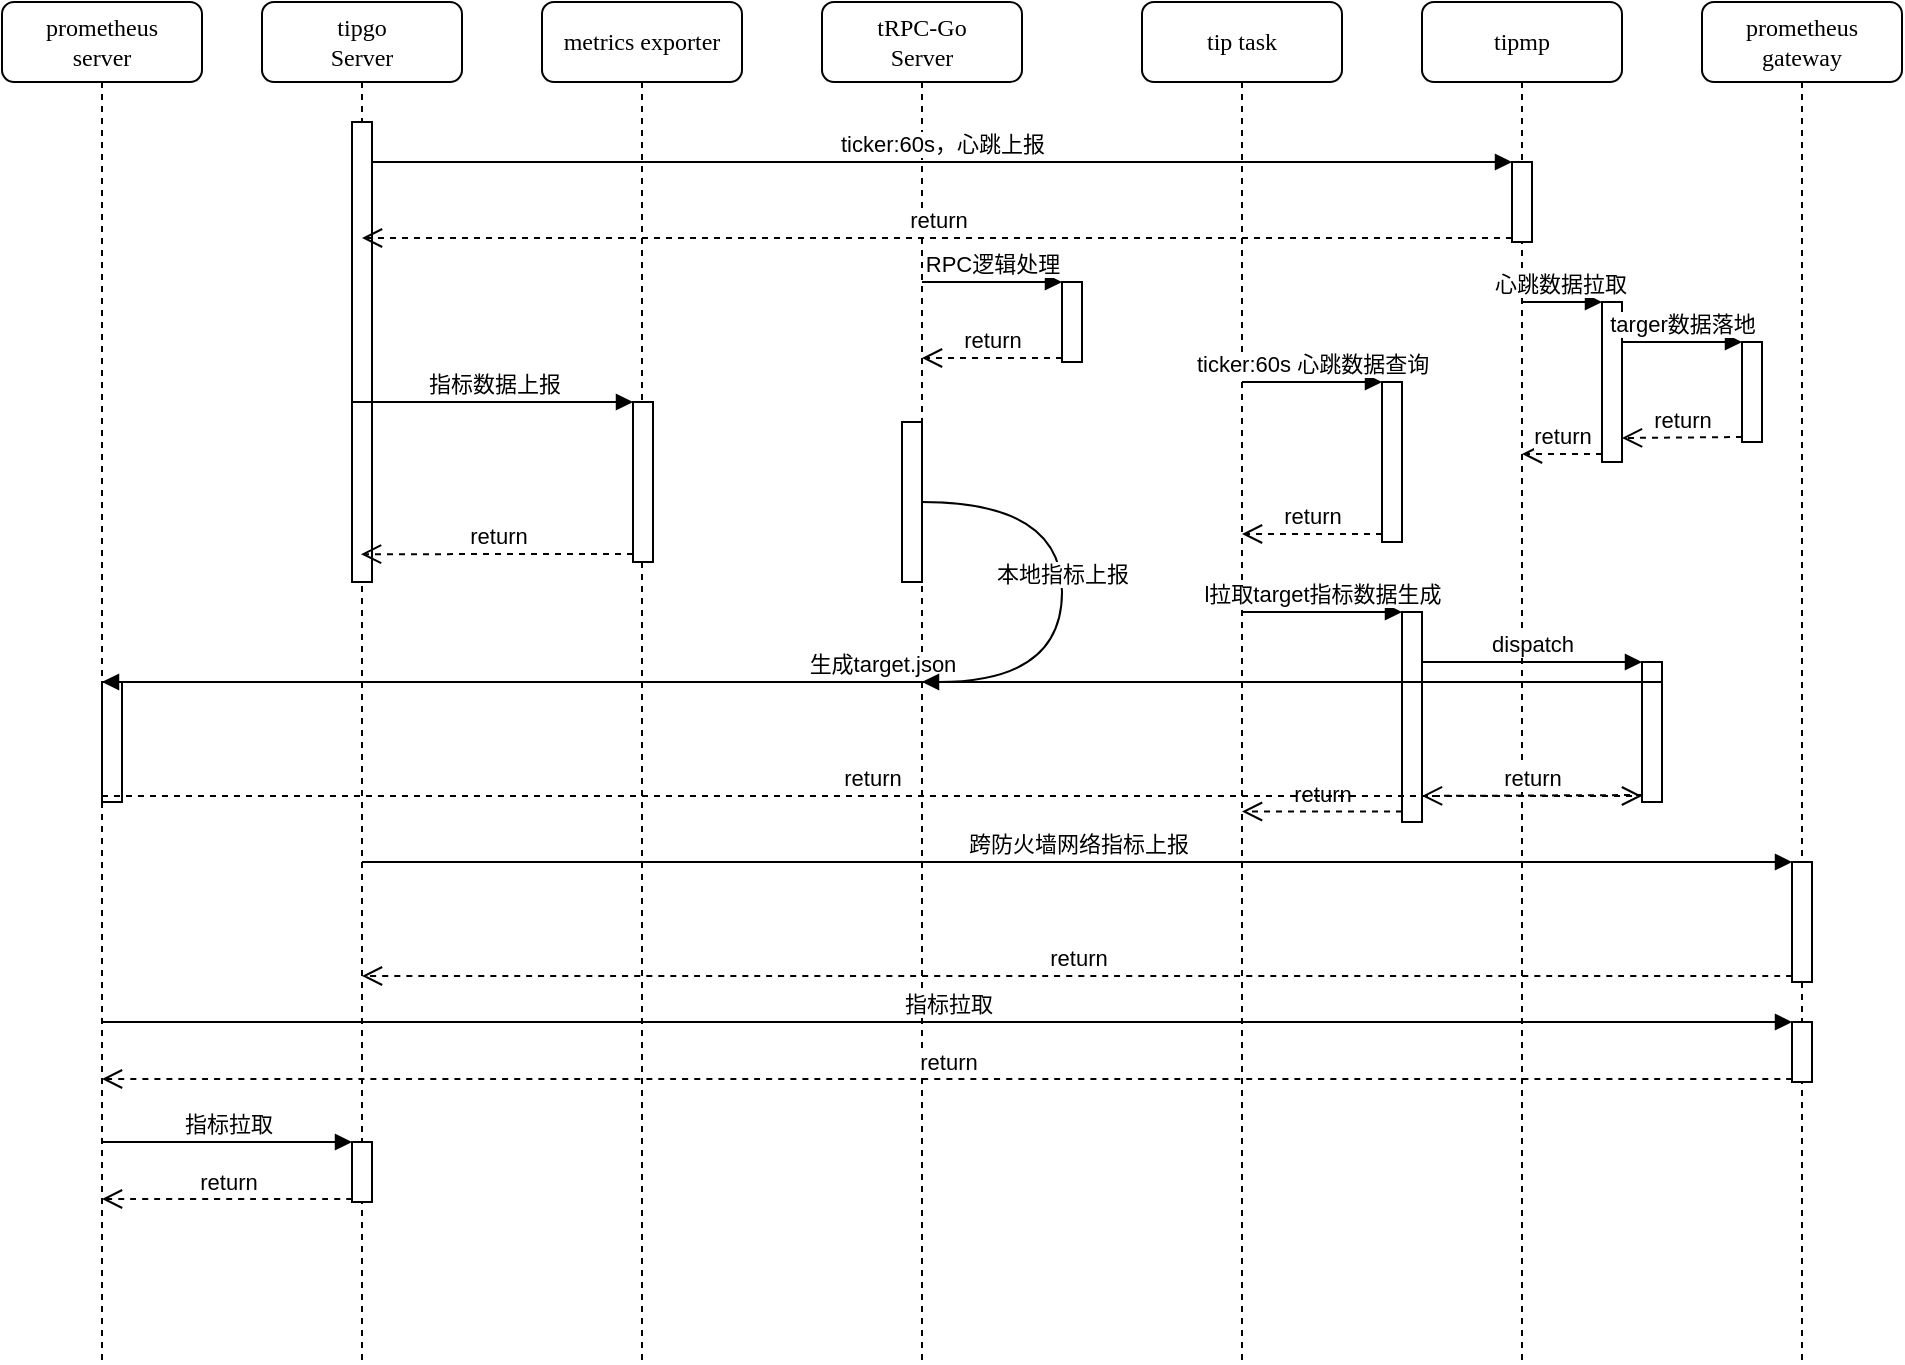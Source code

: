 <mxfile version="16.1.2" type="github">
  <diagram name="Page-1" id="13e1069c-82ec-6db2-03f1-153e76fe0fe0">
    <mxGraphModel dx="2522" dy="762" grid="1" gridSize="10" guides="1" tooltips="1" connect="1" arrows="1" fold="1" page="1" pageScale="1" pageWidth="1100" pageHeight="850" background="none" math="0" shadow="0">
      <root>
        <mxCell id="0" />
        <mxCell id="1" parent="0" />
        <mxCell id="7baba1c4bc27f4b0-2" value="tRPC-Go&lt;br&gt;Server" style="shape=umlLifeline;perimeter=lifelinePerimeter;whiteSpace=wrap;html=1;container=1;collapsible=0;recursiveResize=0;outlineConnect=0;rounded=1;shadow=0;comic=0;labelBackgroundColor=none;strokeWidth=1;fontFamily=Verdana;fontSize=12;align=center;" parent="1" vertex="1">
          <mxGeometry x="240" y="80" width="100" height="680" as="geometry" />
        </mxCell>
        <mxCell id="7baba1c4bc27f4b0-3" value="prometheus&lt;br&gt;gateway" style="shape=umlLifeline;perimeter=lifelinePerimeter;whiteSpace=wrap;html=1;container=1;collapsible=0;recursiveResize=0;outlineConnect=0;rounded=1;shadow=0;comic=0;labelBackgroundColor=none;strokeWidth=1;fontFamily=Verdana;fontSize=12;align=center;" parent="1" vertex="1">
          <mxGeometry x="680" y="80" width="100" height="680" as="geometry" />
        </mxCell>
        <mxCell id="2AClWOA5RidFeWTNfvVQ-15" value="" style="html=1;points=[];perimeter=orthogonalPerimeter;" vertex="1" parent="7baba1c4bc27f4b0-3">
          <mxGeometry x="20" y="170" width="10" height="50" as="geometry" />
        </mxCell>
        <mxCell id="2AClWOA5RidFeWTNfvVQ-42" value="" style="html=1;points=[];perimeter=orthogonalPerimeter;" vertex="1" parent="7baba1c4bc27f4b0-3">
          <mxGeometry x="45" y="430" width="10" height="60" as="geometry" />
        </mxCell>
        <mxCell id="2AClWOA5RidFeWTNfvVQ-45" value="" style="html=1;points=[];perimeter=orthogonalPerimeter;" vertex="1" parent="7baba1c4bc27f4b0-3">
          <mxGeometry x="45" y="510" width="10" height="30" as="geometry" />
        </mxCell>
        <mxCell id="7baba1c4bc27f4b0-4" value="prometheus&lt;br&gt;server" style="shape=umlLifeline;perimeter=lifelinePerimeter;whiteSpace=wrap;html=1;container=1;collapsible=0;recursiveResize=0;outlineConnect=0;rounded=1;shadow=0;comic=0;labelBackgroundColor=none;strokeWidth=1;fontFamily=Verdana;fontSize=12;align=center;" parent="1" vertex="1">
          <mxGeometry x="-170" y="80" width="100" height="680" as="geometry" />
        </mxCell>
        <mxCell id="2AClWOA5RidFeWTNfvVQ-31" value="" style="html=1;points=[];perimeter=orthogonalPerimeter;" vertex="1" parent="7baba1c4bc27f4b0-4">
          <mxGeometry x="50" y="340" width="10" height="60" as="geometry" />
        </mxCell>
        <mxCell id="7baba1c4bc27f4b0-5" value="tip task" style="shape=umlLifeline;perimeter=lifelinePerimeter;whiteSpace=wrap;html=1;container=1;collapsible=0;recursiveResize=0;outlineConnect=0;rounded=1;shadow=0;comic=0;labelBackgroundColor=none;strokeWidth=1;fontFamily=Verdana;fontSize=12;align=center;" parent="1" vertex="1">
          <mxGeometry x="400" y="80" width="100" height="680" as="geometry" />
        </mxCell>
        <mxCell id="7baba1c4bc27f4b0-6" value="tipmp" style="shape=umlLifeline;perimeter=lifelinePerimeter;whiteSpace=wrap;html=1;container=1;collapsible=0;recursiveResize=0;outlineConnect=0;rounded=1;shadow=0;comic=0;labelBackgroundColor=none;strokeWidth=1;fontFamily=Verdana;fontSize=12;align=center;" parent="1" vertex="1">
          <mxGeometry x="540" y="80" width="100" height="680" as="geometry" />
        </mxCell>
        <mxCell id="2AClWOA5RidFeWTNfvVQ-6" value="" style="html=1;points=[];perimeter=orthogonalPerimeter;" vertex="1" parent="7baba1c4bc27f4b0-6">
          <mxGeometry x="45" y="80" width="10" height="40" as="geometry" />
        </mxCell>
        <mxCell id="2AClWOA5RidFeWTNfvVQ-9" value="" style="html=1;points=[];perimeter=orthogonalPerimeter;" vertex="1" parent="7baba1c4bc27f4b0-6">
          <mxGeometry x="90" y="150" width="10" height="80" as="geometry" />
        </mxCell>
        <mxCell id="2AClWOA5RidFeWTNfvVQ-11" value="return" style="html=1;verticalAlign=bottom;endArrow=open;dashed=1;endSize=8;exitX=0;exitY=0.95;rounded=0;" edge="1" source="2AClWOA5RidFeWTNfvVQ-9" parent="7baba1c4bc27f4b0-6" target="7baba1c4bc27f4b0-6">
          <mxGeometry relative="1" as="geometry">
            <mxPoint x="70" y="230" as="targetPoint" />
          </mxGeometry>
        </mxCell>
        <mxCell id="2AClWOA5RidFeWTNfvVQ-10" value="心跳数据拉取" style="html=1;verticalAlign=bottom;endArrow=block;entryX=0;entryY=0;rounded=0;" edge="1" target="2AClWOA5RidFeWTNfvVQ-9" parent="7baba1c4bc27f4b0-6" source="7baba1c4bc27f4b0-6">
          <mxGeometry x="-0.135" relative="1" as="geometry">
            <mxPoint x="50" y="220" as="sourcePoint" />
            <mxPoint x="1" as="offset" />
          </mxGeometry>
        </mxCell>
        <mxCell id="7baba1c4bc27f4b0-8" value="metrics exporter" style="shape=umlLifeline;perimeter=lifelinePerimeter;whiteSpace=wrap;html=1;container=1;collapsible=0;recursiveResize=0;outlineConnect=0;rounded=1;shadow=0;comic=0;labelBackgroundColor=none;strokeWidth=1;fontFamily=Verdana;fontSize=12;align=center;" parent="1" vertex="1">
          <mxGeometry x="100" y="80" width="100" height="680" as="geometry" />
        </mxCell>
        <mxCell id="2AClWOA5RidFeWTNfvVQ-19" value="" style="html=1;points=[];perimeter=orthogonalPerimeter;" vertex="1" parent="7baba1c4bc27f4b0-8">
          <mxGeometry x="45.5" y="200" width="10" height="80" as="geometry" />
        </mxCell>
        <mxCell id="2AClWOA5RidFeWTNfvVQ-1" value="tipgo&lt;br&gt;Server" style="shape=umlLifeline;perimeter=lifelinePerimeter;whiteSpace=wrap;html=1;container=1;collapsible=0;recursiveResize=0;outlineConnect=0;rounded=1;shadow=0;comic=0;labelBackgroundColor=none;strokeWidth=1;fontFamily=Verdana;fontSize=12;align=center;" vertex="1" parent="1">
          <mxGeometry x="-40" y="80" width="100" height="680" as="geometry" />
        </mxCell>
        <mxCell id="2AClWOA5RidFeWTNfvVQ-2" value="" style="html=1;points=[];perimeter=orthogonalPerimeter;rounded=0;shadow=0;comic=0;labelBackgroundColor=none;strokeWidth=1;fontFamily=Verdana;fontSize=12;align=center;" vertex="1" parent="2AClWOA5RidFeWTNfvVQ-1">
          <mxGeometry x="45" y="60" width="10" height="230" as="geometry" />
        </mxCell>
        <mxCell id="2AClWOA5RidFeWTNfvVQ-48" value="" style="html=1;points=[];perimeter=orthogonalPerimeter;" vertex="1" parent="2AClWOA5RidFeWTNfvVQ-1">
          <mxGeometry x="45" y="570" width="10" height="30" as="geometry" />
        </mxCell>
        <mxCell id="2AClWOA5RidFeWTNfvVQ-7" value="ticker:60s，心跳上报" style="html=1;verticalAlign=bottom;endArrow=block;entryX=0;entryY=0;rounded=0;" edge="1" target="2AClWOA5RidFeWTNfvVQ-6" parent="1" source="2AClWOA5RidFeWTNfvVQ-2">
          <mxGeometry relative="1" as="geometry">
            <mxPoint x="440" y="320" as="sourcePoint" />
          </mxGeometry>
        </mxCell>
        <mxCell id="2AClWOA5RidFeWTNfvVQ-8" value="return" style="html=1;verticalAlign=bottom;endArrow=open;dashed=1;endSize=8;exitX=0;exitY=0.95;rounded=0;" edge="1" source="2AClWOA5RidFeWTNfvVQ-6" parent="1" target="2AClWOA5RidFeWTNfvVQ-1">
          <mxGeometry relative="1" as="geometry">
            <mxPoint x="440" y="396" as="targetPoint" />
          </mxGeometry>
        </mxCell>
        <mxCell id="2AClWOA5RidFeWTNfvVQ-12" value="" style="html=1;points=[];perimeter=orthogonalPerimeter;" vertex="1" parent="1">
          <mxGeometry x="360" y="220" width="10" height="40" as="geometry" />
        </mxCell>
        <mxCell id="2AClWOA5RidFeWTNfvVQ-13" value="RPC逻辑处理" style="html=1;verticalAlign=bottom;endArrow=block;entryX=0;entryY=0;rounded=0;" edge="1" target="2AClWOA5RidFeWTNfvVQ-12" parent="1">
          <mxGeometry relative="1" as="geometry">
            <mxPoint x="290" y="220" as="sourcePoint" />
          </mxGeometry>
        </mxCell>
        <mxCell id="2AClWOA5RidFeWTNfvVQ-14" value="return" style="html=1;verticalAlign=bottom;endArrow=open;dashed=1;endSize=8;exitX=0;exitY=0.95;rounded=0;" edge="1" source="2AClWOA5RidFeWTNfvVQ-12" parent="1" target="7baba1c4bc27f4b0-2">
          <mxGeometry relative="1" as="geometry">
            <mxPoint x="290" y="296" as="targetPoint" />
          </mxGeometry>
        </mxCell>
        <mxCell id="2AClWOA5RidFeWTNfvVQ-16" value="targer数据落地" style="html=1;verticalAlign=bottom;endArrow=block;entryX=0;entryY=0;rounded=0;" edge="1" target="2AClWOA5RidFeWTNfvVQ-15" parent="1" source="2AClWOA5RidFeWTNfvVQ-9">
          <mxGeometry relative="1" as="geometry">
            <mxPoint x="730" y="210" as="sourcePoint" />
          </mxGeometry>
        </mxCell>
        <mxCell id="2AClWOA5RidFeWTNfvVQ-17" value="return" style="html=1;verticalAlign=bottom;endArrow=open;dashed=1;endSize=8;exitX=0;exitY=0.95;rounded=0;entryX=1;entryY=0.85;entryDx=0;entryDy=0;entryPerimeter=0;" edge="1" source="2AClWOA5RidFeWTNfvVQ-15" parent="1" target="2AClWOA5RidFeWTNfvVQ-9">
          <mxGeometry relative="1" as="geometry">
            <mxPoint x="720" y="286" as="targetPoint" />
          </mxGeometry>
        </mxCell>
        <mxCell id="2AClWOA5RidFeWTNfvVQ-20" value="指标数据上报" style="html=1;verticalAlign=bottom;endArrow=block;entryX=0;entryY=0;rounded=0;" edge="1" target="2AClWOA5RidFeWTNfvVQ-19" parent="1">
          <mxGeometry relative="1" as="geometry">
            <mxPoint x="5" y="280" as="sourcePoint" />
          </mxGeometry>
        </mxCell>
        <mxCell id="2AClWOA5RidFeWTNfvVQ-21" value="return" style="html=1;verticalAlign=bottom;endArrow=open;dashed=1;endSize=8;exitX=0;exitY=0.95;rounded=0;entryX=0.9;entryY=0.983;entryDx=0;entryDy=0;entryPerimeter=0;" edge="1" source="2AClWOA5RidFeWTNfvVQ-19" parent="1">
          <mxGeometry relative="1" as="geometry">
            <mxPoint x="9.5" y="356.09" as="targetPoint" />
          </mxGeometry>
        </mxCell>
        <mxCell id="2AClWOA5RidFeWTNfvVQ-22" value="" style="html=1;points=[];perimeter=orthogonalPerimeter;" vertex="1" parent="1">
          <mxGeometry x="520" y="270" width="10" height="80" as="geometry" />
        </mxCell>
        <mxCell id="2AClWOA5RidFeWTNfvVQ-23" value="ticker:60s 心跳数据查询" style="html=1;verticalAlign=bottom;endArrow=block;entryX=0;entryY=0;rounded=0;" edge="1" target="2AClWOA5RidFeWTNfvVQ-22" parent="1" source="7baba1c4bc27f4b0-5">
          <mxGeometry relative="1" as="geometry">
            <mxPoint x="450" y="400" as="sourcePoint" />
          </mxGeometry>
        </mxCell>
        <mxCell id="2AClWOA5RidFeWTNfvVQ-24" value="return" style="html=1;verticalAlign=bottom;endArrow=open;dashed=1;endSize=8;exitX=0;exitY=0.95;rounded=0;" edge="1" source="2AClWOA5RidFeWTNfvVQ-22" parent="1" target="7baba1c4bc27f4b0-5">
          <mxGeometry relative="1" as="geometry">
            <mxPoint x="450" y="476" as="targetPoint" />
          </mxGeometry>
        </mxCell>
        <mxCell id="2AClWOA5RidFeWTNfvVQ-25" value="" style="html=1;points=[];perimeter=orthogonalPerimeter;" vertex="1" parent="1">
          <mxGeometry x="530" y="385" width="10" height="105" as="geometry" />
        </mxCell>
        <mxCell id="2AClWOA5RidFeWTNfvVQ-26" value="l拉取target指标数据生成" style="html=1;verticalAlign=bottom;endArrow=block;entryX=0;entryY=0;rounded=0;" edge="1" target="2AClWOA5RidFeWTNfvVQ-25" parent="1" source="7baba1c4bc27f4b0-5">
          <mxGeometry relative="1" as="geometry">
            <mxPoint x="470" y="520" as="sourcePoint" />
          </mxGeometry>
        </mxCell>
        <mxCell id="2AClWOA5RidFeWTNfvVQ-27" value="return" style="html=1;verticalAlign=bottom;endArrow=open;dashed=1;endSize=8;exitX=0;exitY=0.95;rounded=0;" edge="1" source="2AClWOA5RidFeWTNfvVQ-25" parent="1" target="7baba1c4bc27f4b0-5">
          <mxGeometry relative="1" as="geometry">
            <mxPoint x="470" y="596" as="targetPoint" />
          </mxGeometry>
        </mxCell>
        <mxCell id="2AClWOA5RidFeWTNfvVQ-28" value="" style="html=1;points=[];perimeter=orthogonalPerimeter;" vertex="1" parent="1">
          <mxGeometry x="650" y="410" width="10" height="70" as="geometry" />
        </mxCell>
        <mxCell id="2AClWOA5RidFeWTNfvVQ-29" value="dispatch" style="html=1;verticalAlign=bottom;endArrow=block;entryX=0;entryY=0;rounded=0;" edge="1" target="2AClWOA5RidFeWTNfvVQ-28" parent="1">
          <mxGeometry relative="1" as="geometry">
            <mxPoint x="540" y="410" as="sourcePoint" />
          </mxGeometry>
        </mxCell>
        <mxCell id="2AClWOA5RidFeWTNfvVQ-30" value="return" style="html=1;verticalAlign=bottom;endArrow=open;dashed=1;endSize=8;exitX=0;exitY=0.95;rounded=0;entryX=1;entryY=0.876;entryDx=0;entryDy=0;entryPerimeter=0;" edge="1" source="2AClWOA5RidFeWTNfvVQ-28" parent="1" target="2AClWOA5RidFeWTNfvVQ-25">
          <mxGeometry relative="1" as="geometry">
            <mxPoint x="540" y="480" as="targetPoint" />
          </mxGeometry>
        </mxCell>
        <mxCell id="2AClWOA5RidFeWTNfvVQ-32" value="生成target.json" style="html=1;verticalAlign=bottom;endArrow=block;entryX=0;entryY=0;rounded=0;exitX=1;exitY=0.143;exitDx=0;exitDy=0;exitPerimeter=0;" edge="1" target="2AClWOA5RidFeWTNfvVQ-31" parent="1" source="2AClWOA5RidFeWTNfvVQ-28">
          <mxGeometry relative="1" as="geometry">
            <mxPoint x="800" y="400" as="sourcePoint" />
          </mxGeometry>
        </mxCell>
        <mxCell id="2AClWOA5RidFeWTNfvVQ-33" value="return" style="html=1;verticalAlign=bottom;endArrow=open;dashed=1;endSize=8;exitX=0;exitY=0.95;rounded=0;" edge="1" source="2AClWOA5RidFeWTNfvVQ-31" parent="1" target="2AClWOA5RidFeWTNfvVQ-28">
          <mxGeometry relative="1" as="geometry">
            <mxPoint x="800" y="476" as="targetPoint" />
          </mxGeometry>
        </mxCell>
        <mxCell id="2AClWOA5RidFeWTNfvVQ-38" value="本地指标上报" style="html=1;verticalAlign=bottom;endArrow=block;rounded=0;edgeStyle=orthogonalEdgeStyle;curved=1;startArrow=none;" edge="1" parent="1" source="2AClWOA5RidFeWTNfvVQ-39" target="7baba1c4bc27f4b0-2">
          <mxGeometry width="80" relative="1" as="geometry">
            <mxPoint x="330" y="444.5" as="sourcePoint" />
            <mxPoint x="410" y="444.5" as="targetPoint" />
            <Array as="points">
              <mxPoint x="360" y="330" />
              <mxPoint x="360" y="420" />
            </Array>
          </mxGeometry>
        </mxCell>
        <mxCell id="2AClWOA5RidFeWTNfvVQ-39" value="" style="html=1;points=[];perimeter=orthogonalPerimeter;" vertex="1" parent="1">
          <mxGeometry x="280" y="290" width="10" height="80" as="geometry" />
        </mxCell>
        <mxCell id="2AClWOA5RidFeWTNfvVQ-43" value="跨防火墙网络指标上报" style="html=1;verticalAlign=bottom;endArrow=block;entryX=0;entryY=0;rounded=0;curved=1;" edge="1" target="2AClWOA5RidFeWTNfvVQ-42" parent="1" source="2AClWOA5RidFeWTNfvVQ-1">
          <mxGeometry relative="1" as="geometry">
            <mxPoint x="660.5" y="510" as="sourcePoint" />
          </mxGeometry>
        </mxCell>
        <mxCell id="2AClWOA5RidFeWTNfvVQ-44" value="return" style="html=1;verticalAlign=bottom;endArrow=open;dashed=1;endSize=8;exitX=0;exitY=0.95;rounded=0;curved=1;" edge="1" source="2AClWOA5RidFeWTNfvVQ-42" parent="1" target="2AClWOA5RidFeWTNfvVQ-1">
          <mxGeometry relative="1" as="geometry">
            <mxPoint x="660" y="567" as="targetPoint" />
          </mxGeometry>
        </mxCell>
        <mxCell id="2AClWOA5RidFeWTNfvVQ-46" value="指标拉取" style="html=1;verticalAlign=bottom;endArrow=block;entryX=0;entryY=0;rounded=0;curved=1;" edge="1" target="2AClWOA5RidFeWTNfvVQ-45" parent="1" source="7baba1c4bc27f4b0-4">
          <mxGeometry relative="1" as="geometry">
            <mxPoint x="735.5" y="580" as="sourcePoint" />
          </mxGeometry>
        </mxCell>
        <mxCell id="2AClWOA5RidFeWTNfvVQ-47" value="return" style="html=1;verticalAlign=bottom;endArrow=open;dashed=1;endSize=8;exitX=0;exitY=0.95;rounded=0;curved=1;" edge="1" source="2AClWOA5RidFeWTNfvVQ-45" parent="1" target="7baba1c4bc27f4b0-4">
          <mxGeometry relative="1" as="geometry">
            <mxPoint x="735" y="618" as="targetPoint" />
          </mxGeometry>
        </mxCell>
        <mxCell id="2AClWOA5RidFeWTNfvVQ-49" value="指标拉取" style="html=1;verticalAlign=bottom;endArrow=block;entryX=0;entryY=0;rounded=0;curved=1;" edge="1" target="2AClWOA5RidFeWTNfvVQ-48" parent="1">
          <mxGeometry relative="1" as="geometry">
            <mxPoint x="-120" y="650" as="sourcePoint" />
          </mxGeometry>
        </mxCell>
        <mxCell id="2AClWOA5RidFeWTNfvVQ-50" value="return" style="html=1;verticalAlign=bottom;endArrow=open;dashed=1;endSize=8;exitX=0;exitY=0.95;rounded=0;curved=1;" edge="1" source="2AClWOA5RidFeWTNfvVQ-48" parent="1" target="7baba1c4bc27f4b0-4">
          <mxGeometry relative="1" as="geometry">
            <mxPoint x="-110" y="669" as="targetPoint" />
          </mxGeometry>
        </mxCell>
      </root>
    </mxGraphModel>
  </diagram>
</mxfile>
